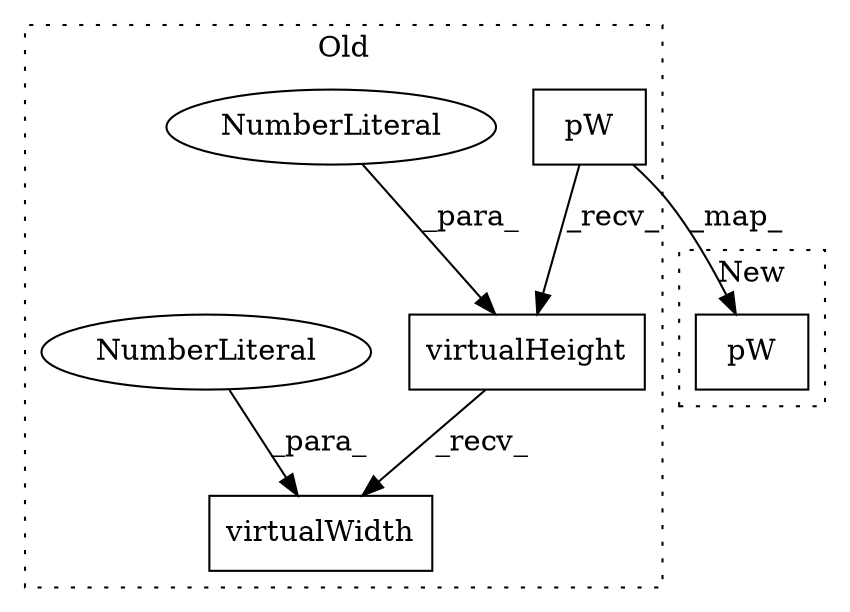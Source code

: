 digraph G {
subgraph cluster0 {
1 [label="pW" a="32" s="6590,6618" l="3,1" shape="box"];
3 [label="virtualHeight" a="32" s="6637,6652" l="14,1" shape="box"];
4 [label="NumberLiteral" a="34" s="6651" l="1" shape="ellipse"];
5 [label="virtualWidth" a="32" s="6671,6685" l="13,1" shape="box"];
6 [label="NumberLiteral" a="34" s="6684" l="1" shape="ellipse"];
label = "Old";
style="dotted";
}
subgraph cluster1 {
2 [label="pW" a="32" s="6523,6551" l="3,1" shape="box"];
label = "New";
style="dotted";
}
1 -> 3 [label="_recv_"];
1 -> 2 [label="_map_"];
3 -> 5 [label="_recv_"];
4 -> 3 [label="_para_"];
6 -> 5 [label="_para_"];
}